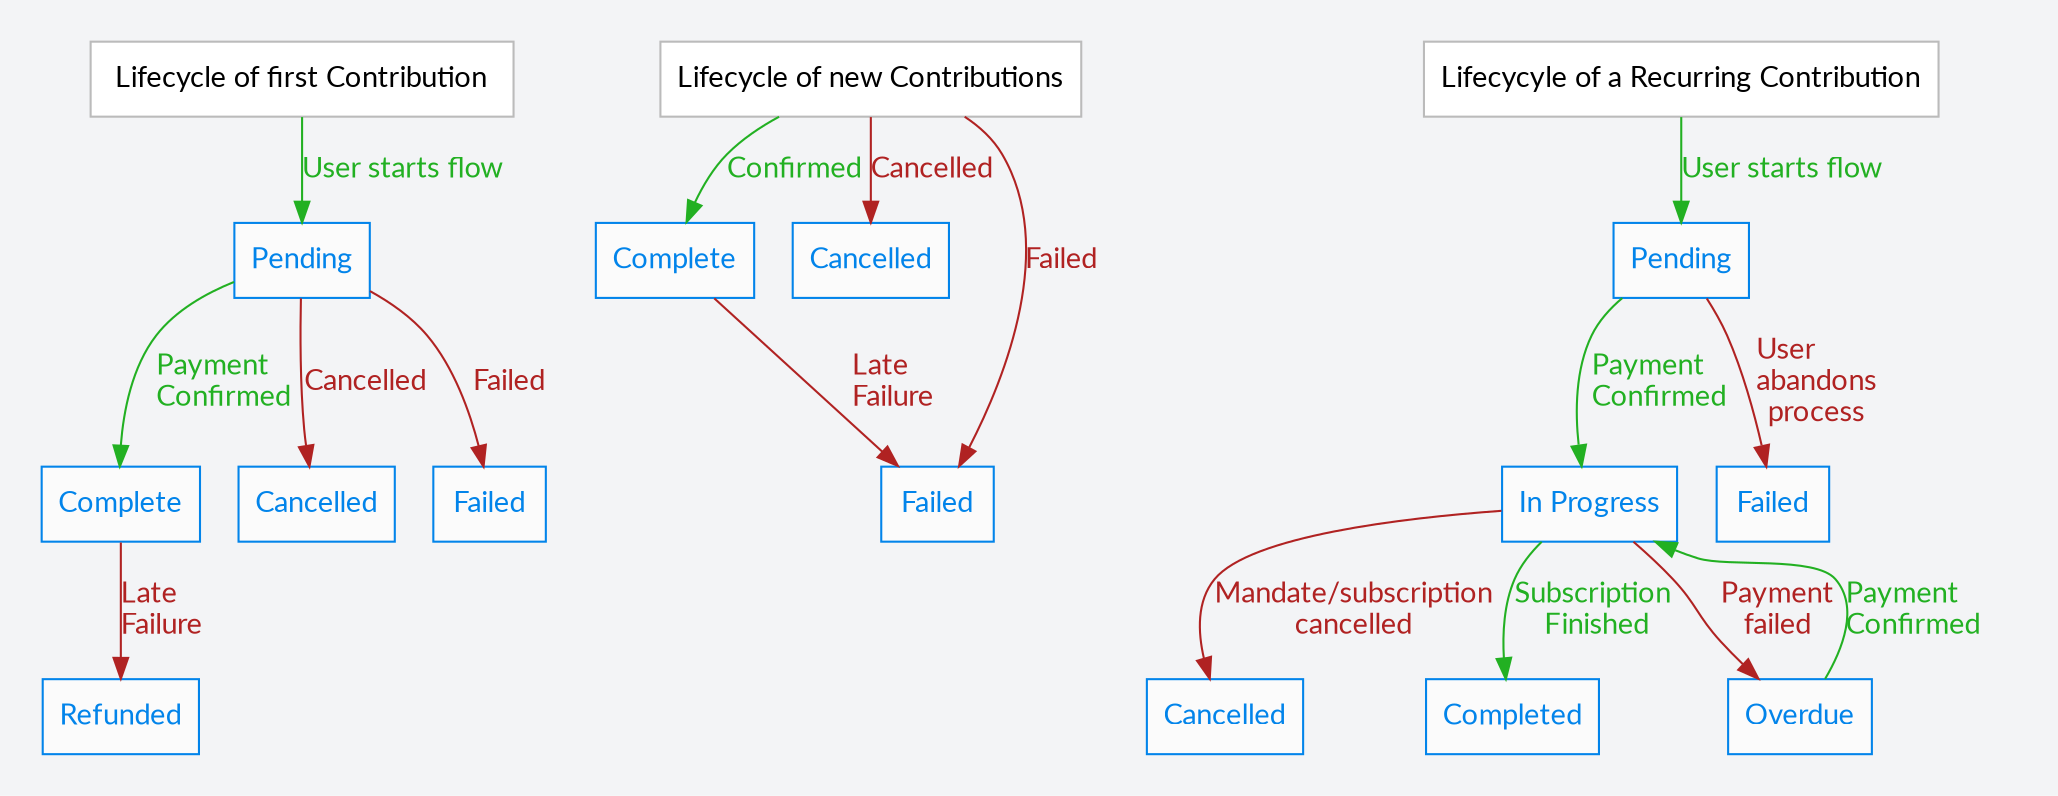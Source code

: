 digraph A {
  # fffdf3 dawn
  # fef4f6 eggshell
  graph [fontname="Lato", bgcolor="#f3f4f6", ]
  node [fontname="Lato", shape=rectangle, style="filled", fillcolor="#fbfbfb"]
  edge [fontname="Lato"]


  subgraph cluster_a {
    color="#f3f4f6"
    start [label=" Lifecycle of first Contribution ",  style="filled", fillcolor="#ffffff", color="#ffffff", color="#bbbbbb"]
    statusPending [label="Pending" color="#0284ea", fontcolor="#0284ea"]
    statusComplete [label="Complete" color="#0284ea", fontcolor="#0284ea"]
    statusCancelled [label="Cancelled" color="#0284ea", fontcolor="#0284ea"]
    statusFailed [label="Failed" color="#0284ea", fontcolor="#0284ea"]
    statusRefunded [label="Refunded" color="#0284ea", fontcolor="#0284ea"]

    start -> statusPending [label="User starts flow", color="#22b022", fontcolor="#22b022"]
    statusPending -> statusComplete [label="Payment\lConfirmed", color="#22b022", fontcolor="#22b022"]
    statusComplete -> statusRefunded [label="Late\lFailure", color="#b02222", fontcolor="#b02222"]
    statusPending -> statusCancelled [label="Cancelled", color="#b02222", fontcolor="#b02222"]
    statusPending -> statusFailed [label="Failed", color="#b02222", fontcolor="#b02222"]
  }

  subgraph cluster_c {
    color="#f3f4f6"
    startNew [label="Lifecycle of new Contributions", style="filled", fillcolor="#ffffff", color="#ffffff", color="#bbbbbb"]
    statusNewComplete [label="Complete" color="#0284ea", fontcolor="#0284ea"]
    statusNewCancelled [label="Cancelled" color="#0284ea", fontcolor="#0284ea"]
    statusNewFailed [label="Failed" color="#0284ea", fontcolor="#0284ea"]

    startNew -> statusNewComplete [label="Confirmed", color="#22b022", fontcolor="#22b022"]
    startNew -> statusNewFailed [label="Failed", color="#b02222", fontcolor="#b02222"]
    startNew -> statusNewCancelled [label="Cancelled", color="#b02222", fontcolor="#b02222"]
    statusNewComplete -> statusNewFailed [label="Late\lFailure", color="#b02222", fontcolor="#b02222"]
  }

  subgraph cluster_b {
    color="#f3f4f6"
    start2 [label="Lifecycyle of a Recurring Contribution", style="filled", fillcolor="#ffffff", color="#ffffff", color="#bbbbbb"]
    statusCrPending [label="Pending" color="#0284ea", fontcolor="#0284ea"]
    statusCrIP [label="In Progress" color="#0284ea", fontcolor="#0284ea"]
    statusCrCancelled [label="Cancelled" color="#0284ea", fontcolor="#0284ea"]
    statusCrFailed [label="Failed" color="#0284ea", fontcolor="#0284ea"]
    statusCrOverdue [label="Overdue" color="#0284ea", fontcolor="#0284ea"]
    statusCrCompleted [label="Completed" color="#0284ea", fontcolor="#0284ea"]

    start2 -> statusCrPending [label="User starts flow" , color="#22b022", fontcolor="#22b022"]
    statusCrPending -> statusCrIP [label="Payment\lConfirmed", color="#22b022", fontcolor="#22b022"]
    statusCrIP -> statusCrOverdue [label="Payment\lfailed", color="#b02222", fontcolor="#b02222"]
    statusCrOverdue -> statusCrIP [label="Payment\lConfirmed", color="#22b022", fontcolor="#22b022"]
    statusCrIP -> statusCrCancelled [label="Mandate/subscription\lcancelled", color="#b02222", fontcolor="#b02222"]
    statusCrIP -> statusCrCompleted [label="Subscription\l Finished" , color="#22b022", fontcolor="#22b022"]
    statusCrPending -> statusCrFailed [label="User\labandons\lprocess", color="#b02222", fontcolor="#b02222"]

  }
}
